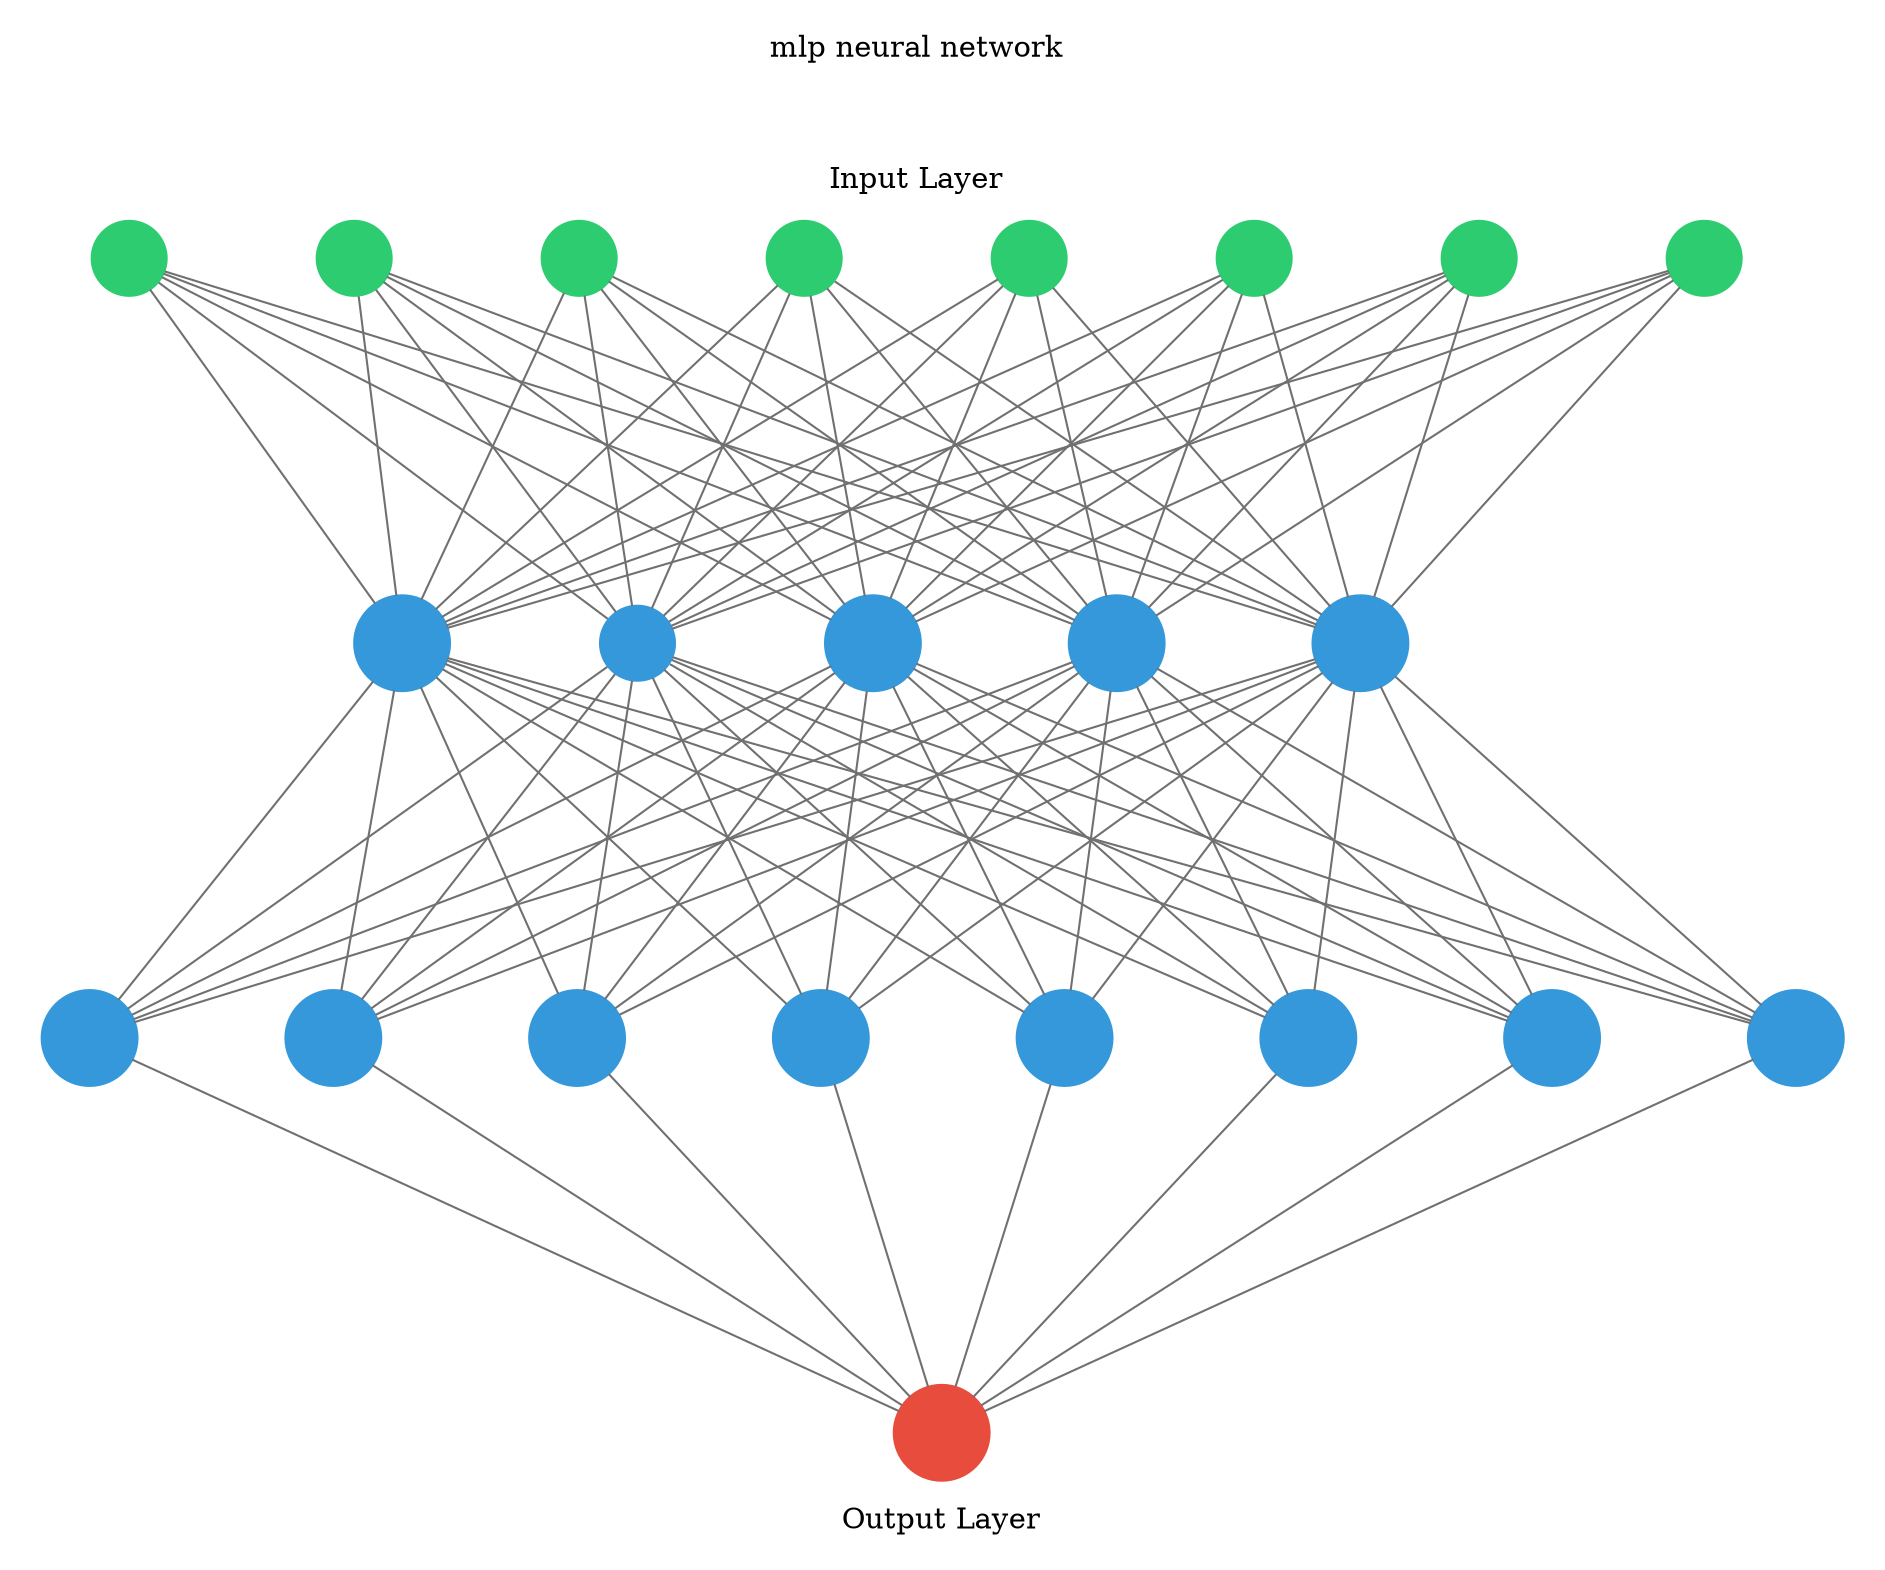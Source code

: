 digraph g {
	graph [nodesep=1 ranksep=2 splines=false]
	edge [arrowhead=none color="#707070"]
	subgraph cluster_input {
		node [color="#2ecc71" fontcolor="#2ecc71" shape=circle style=filled]
		color=white
		1
		label="mlp neural network



Input Layer"
		rank=same
		2
		label="mlp neural network



Input Layer"
		rank=same
		3
		label="mlp neural network



Input Layer"
		rank=same
		4
		label="mlp neural network



Input Layer"
		rank=same
		5
		label="mlp neural network



Input Layer"
		rank=same
		6
		label="mlp neural network



Input Layer"
		rank=same
		7
		label="mlp neural network



Input Layer"
		rank=same
		8
		label="mlp neural network



Input Layer"
		rank=same
	}
	1 -> 9
	2 -> 9
	3 -> 9
	4 -> 9
	5 -> 9
	6 -> 9
	7 -> 9
	8 -> 9
	1 -> 10
	2 -> 10
	3 -> 10
	4 -> 10
	5 -> 10
	6 -> 10
	7 -> 10
	8 -> 10
	1 -> 11
	2 -> 11
	3 -> 11
	4 -> 11
	5 -> 11
	6 -> 11
	7 -> 11
	8 -> 11
	1 -> 12
	2 -> 12
	3 -> 12
	4 -> 12
	5 -> 12
	6 -> 12
	7 -> 12
	8 -> 12
	1 -> 13
	2 -> 13
	3 -> 13
	4 -> 13
	5 -> 13
	6 -> 13
	7 -> 13
	8 -> 13
	subgraph cluster_1 {
		color=white
		rank=same
		label="" labeljust=right labelloc=b
		9 [color="#3498db" fontcolor="#3498db" shape=circle style=filled]
		10 [color="#3498db" fontcolor="#3498db" shape=circle style=filled]
		11 [color="#3498db" fontcolor="#3498db" shape=circle style=filled]
		12 [color="#3498db" fontcolor="#3498db" shape=circle style=filled]
		13 [color="#3498db" fontcolor="#3498db" shape=circle style=filled]
	}
	9 -> 14
	10 -> 14
	11 -> 14
	12 -> 14
	13 -> 14
	9 -> 15
	10 -> 15
	11 -> 15
	12 -> 15
	13 -> 15
	9 -> 16
	10 -> 16
	11 -> 16
	12 -> 16
	13 -> 16
	9 -> 17
	10 -> 17
	11 -> 17
	12 -> 17
	13 -> 17
	9 -> 18
	10 -> 18
	11 -> 18
	12 -> 18
	13 -> 18
	9 -> 19
	10 -> 19
	11 -> 19
	12 -> 19
	13 -> 19
	9 -> 20
	10 -> 20
	11 -> 20
	12 -> 20
	13 -> 20
	9 -> 21
	10 -> 21
	11 -> 21
	12 -> 21
	13 -> 21
	subgraph cluster_2 {
		color=white
		rank=same
		label="" labeljust=right labelloc=b
		14 [color="#3498db" fontcolor="#3498db" shape=circle style=filled]
		15 [color="#3498db" fontcolor="#3498db" shape=circle style=filled]
		16 [color="#3498db" fontcolor="#3498db" shape=circle style=filled]
		17 [color="#3498db" fontcolor="#3498db" shape=circle style=filled]
		18 [color="#3498db" fontcolor="#3498db" shape=circle style=filled]
		19 [color="#3498db" fontcolor="#3498db" shape=circle style=filled]
		20 [color="#3498db" fontcolor="#3498db" shape=circle style=filled]
		21 [color="#3498db" fontcolor="#3498db" shape=circle style=filled]
	}
	14 -> 22
	15 -> 22
	16 -> 22
	17 -> 22
	18 -> 22
	19 -> 22
	20 -> 22
	21 -> 22
	subgraph cluster_output {
		node [color="#2ecc71" fontcolor="#2ecc71" shape=circle style=filled]
		color=white
		rank=same
		labeljust=1
		22 [color="#e74c3c" fontcolor="#e74c3c" shape=circle style=filled]
		label="Output Layer" labelloc=bottom
	}
	arrowShape=none
}
